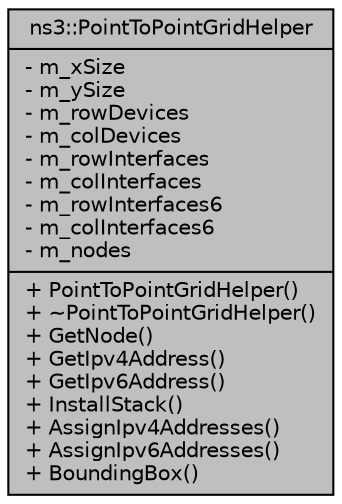 digraph "ns3::PointToPointGridHelper"
{
  edge [fontname="Helvetica",fontsize="10",labelfontname="Helvetica",labelfontsize="10"];
  node [fontname="Helvetica",fontsize="10",shape=record];
  Node1 [label="{ns3::PointToPointGridHelper\n|- m_xSize\l- m_ySize\l- m_rowDevices\l- m_colDevices\l- m_rowInterfaces\l- m_colInterfaces\l- m_rowInterfaces6\l- m_colInterfaces6\l- m_nodes\l|+ PointToPointGridHelper()\l+ ~PointToPointGridHelper()\l+ GetNode()\l+ GetIpv4Address()\l+ GetIpv6Address()\l+ InstallStack()\l+ AssignIpv4Addresses()\l+ AssignIpv6Addresses()\l+ BoundingBox()\l}",height=0.2,width=0.4,color="black", fillcolor="grey75", style="filled", fontcolor="black"];
}
